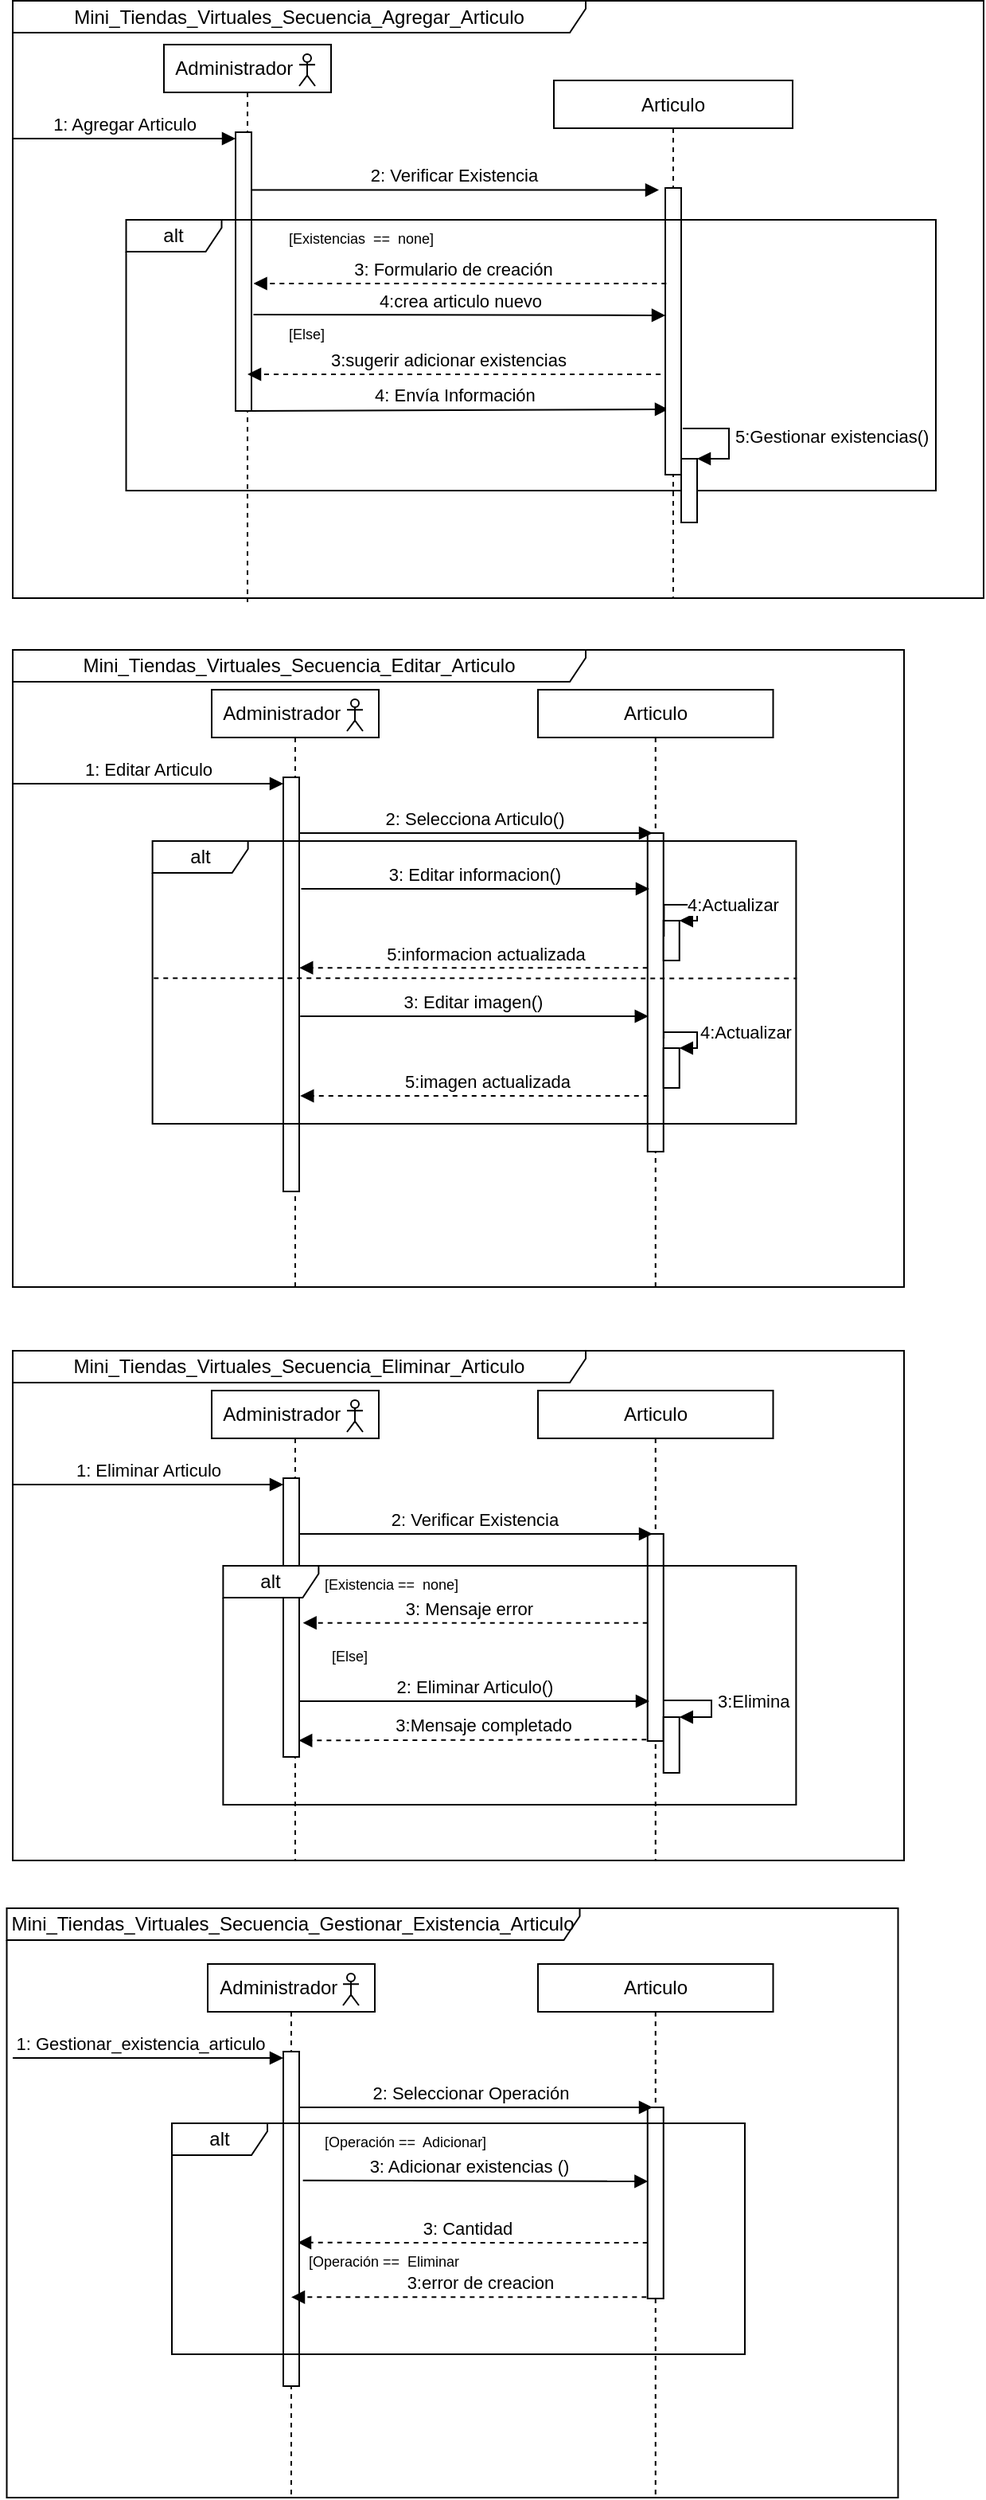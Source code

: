 <mxfile version="13.7.2" type="google"><diagram id="kgpKYQtTHZ0yAKxKKP6v" name="Page-1"><mxGraphModel dx="2300" dy="1491" grid="1" gridSize="10" guides="1" tooltips="1" connect="1" arrows="1" fold="1" page="1" pageScale="1" pageWidth="850" pageHeight="1100" math="0" shadow="0"><root><mxCell id="0"/><mxCell id="1" parent="0"/><mxCell id="sxR77kJp8zS8HjM41Ik7-35" value="Mini_Tiendas_Virtuales_Secuencia_Gestionar_Existencia_Articulo" style="shape=umlFrame;whiteSpace=wrap;html=1;width=360;height=20;" parent="1" vertex="1"><mxGeometry x="36.25" y="1230" width="560" height="370" as="geometry"/></mxCell><mxCell id="us_bsA3_9QtzQDAi-Ppt-20" value="Mini_Tiendas_Virtuales_Secuencia_Agregar_Articulo" style="shape=umlFrame;whiteSpace=wrap;html=1;width=360;height=20;" parent="1" vertex="1"><mxGeometry x="40" y="32.5" width="610" height="375" as="geometry"/></mxCell><mxCell id="us_bsA3_9QtzQDAi-Ppt-21" value="1: Agregar Articulo" style="html=1;verticalAlign=bottom;endArrow=block;" parent="1" edge="1"><mxGeometry width="80" relative="1" as="geometry"><mxPoint x="40" y="119" as="sourcePoint"/><mxPoint x="180" y="119" as="targetPoint"/></mxGeometry></mxCell><mxCell id="us_bsA3_9QtzQDAi-Ppt-22" value="Administrador&amp;nbsp; &amp;nbsp; &amp;nbsp;" style="shape=umlLifeline;perimeter=lifelinePerimeter;whiteSpace=wrap;html=1;container=1;collapsible=0;recursiveResize=0;outlineConnect=0;size=30;" parent="1" vertex="1"><mxGeometry x="135" y="60" width="105" height="350" as="geometry"/></mxCell><mxCell id="us_bsA3_9QtzQDAi-Ppt-23" value="" style="shape=umlActor;verticalLabelPosition=bottom;verticalAlign=top;html=1;" parent="us_bsA3_9QtzQDAi-Ppt-22" vertex="1"><mxGeometry x="85" y="6" width="10" height="20" as="geometry"/></mxCell><mxCell id="us_bsA3_9QtzQDAi-Ppt-28" value="2: Verificar Existencia" style="html=1;verticalAlign=bottom;endArrow=block;entryX=-0.4;entryY=0.007;entryDx=0;entryDy=0;entryPerimeter=0;" parent="1" source="us_bsA3_9QtzQDAi-Ppt-22" target="us_bsA3_9QtzQDAi-Ppt-83" edge="1"><mxGeometry width="80" relative="1" as="geometry"><mxPoint x="190" y="140" as="sourcePoint"/><mxPoint x="412" y="150" as="targetPoint"/><Array as="points"/></mxGeometry></mxCell><mxCell id="us_bsA3_9QtzQDAi-Ppt-36" value="" style="html=1;points=[];perimeter=orthogonalPerimeter;" parent="1" vertex="1"><mxGeometry x="180" y="115" width="10" height="175" as="geometry"/></mxCell><mxCell id="us_bsA3_9QtzQDAi-Ppt-43" value="[Existencias  ==  none]" style="text;strokeColor=none;fillColor=none;align=left;verticalAlign=top;spacingLeft=4;spacingRight=4;overflow=hidden;rotatable=0;points=[[0,0.5],[1,0.5]];portConstraint=eastwest;fontSize=9;" parent="1" vertex="1"><mxGeometry x="207.5" y="170" width="172.5" height="26" as="geometry"/></mxCell><mxCell id="us_bsA3_9QtzQDAi-Ppt-38" value="[Else]" style="text;strokeColor=none;fillColor=none;align=left;verticalAlign=top;spacingLeft=4;spacingRight=4;overflow=hidden;rotatable=0;points=[[0,0.5],[1,0.5]];portConstraint=eastwest;fontSize=9;" parent="1" vertex="1"><mxGeometry x="207.5" y="230" width="35.5" height="30" as="geometry"/></mxCell><mxCell id="us_bsA3_9QtzQDAi-Ppt-49" value="3:sugerir adicionar existencias&amp;nbsp;" style="html=1;verticalAlign=bottom;endArrow=block;dashed=1;exitX=-0.3;exitY=0.65;exitDx=0;exitDy=0;exitPerimeter=0;" parent="1" source="us_bsA3_9QtzQDAi-Ppt-83" target="us_bsA3_9QtzQDAi-Ppt-22" edge="1"><mxGeometry x="0.023" width="80" relative="1" as="geometry"><mxPoint x="449" y="263" as="sourcePoint"/><mxPoint x="190" y="281" as="targetPoint"/><mxPoint as="offset"/><Array as="points"/></mxGeometry></mxCell><mxCell id="us_bsA3_9QtzQDAi-Ppt-50" value="Mini_Tiendas_Virtuales_Secuencia_Editar_Articulo" style="shape=umlFrame;whiteSpace=wrap;html=1;width=360;height=20;" parent="1" vertex="1"><mxGeometry x="40" y="440" width="560" height="400" as="geometry"/></mxCell><mxCell id="us_bsA3_9QtzQDAi-Ppt-51" value="1: Editar Articulo" style="html=1;verticalAlign=bottom;endArrow=block;" parent="1" edge="1"><mxGeometry width="80" relative="1" as="geometry"><mxPoint x="40" y="524" as="sourcePoint"/><mxPoint x="210" y="524" as="targetPoint"/></mxGeometry></mxCell><mxCell id="us_bsA3_9QtzQDAi-Ppt-52" value="Administrador&amp;nbsp; &amp;nbsp; &amp;nbsp;" style="shape=umlLifeline;perimeter=lifelinePerimeter;whiteSpace=wrap;html=1;container=1;collapsible=0;recursiveResize=0;outlineConnect=0;size=30;" parent="1" vertex="1"><mxGeometry x="165" y="465" width="105" height="375" as="geometry"/></mxCell><mxCell id="us_bsA3_9QtzQDAi-Ppt-53" value="" style="shape=umlActor;verticalLabelPosition=bottom;verticalAlign=top;html=1;" parent="us_bsA3_9QtzQDAi-Ppt-52" vertex="1"><mxGeometry x="85" y="6" width="10" height="20" as="geometry"/></mxCell><mxCell id="us_bsA3_9QtzQDAi-Ppt-54" value="Articulo" style="shape=umlLifeline;perimeter=lifelinePerimeter;whiteSpace=wrap;html=1;container=1;collapsible=0;recursiveResize=0;outlineConnect=0;size=30;" parent="1" vertex="1"><mxGeometry x="370" y="465" width="147.75" height="375" as="geometry"/></mxCell><mxCell id="us_bsA3_9QtzQDAi-Ppt-55" value="" style="html=1;points=[];perimeter=orthogonalPerimeter;" parent="us_bsA3_9QtzQDAi-Ppt-54" vertex="1"><mxGeometry x="68.87" y="90" width="10" height="200" as="geometry"/></mxCell><mxCell id="sxR77kJp8zS8HjM41Ik7-22" value="" style="html=1;points=[];perimeter=orthogonalPerimeter;" parent="us_bsA3_9QtzQDAi-Ppt-54" vertex="1"><mxGeometry x="78.87" y="145" width="10" height="25" as="geometry"/></mxCell><mxCell id="sxR77kJp8zS8HjM41Ik7-23" value="4:Actualizar" style="edgeStyle=orthogonalEdgeStyle;html=1;align=left;spacingLeft=2;endArrow=block;rounded=0;entryX=1;entryY=0;exitX=1.029;exitY=0.325;exitDx=0;exitDy=0;exitPerimeter=0;" parent="us_bsA3_9QtzQDAi-Ppt-54" source="us_bsA3_9QtzQDAi-Ppt-55" target="sxR77kJp8zS8HjM41Ik7-22" edge="1"><mxGeometry relative="1" as="geometry"><mxPoint x="84" y="135" as="sourcePoint"/><Array as="points"><mxPoint x="79" y="135"/><mxPoint x="100" y="135"/><mxPoint x="100" y="145"/></Array></mxGeometry></mxCell><mxCell id="sxR77kJp8zS8HjM41Ik7-30" value="" style="html=1;points=[];perimeter=orthogonalPerimeter;" parent="us_bsA3_9QtzQDAi-Ppt-54" vertex="1"><mxGeometry x="78.87" y="225" width="10" height="25" as="geometry"/></mxCell><mxCell id="sxR77kJp8zS8HjM41Ik7-31" value="4:Actualizar" style="edgeStyle=orthogonalEdgeStyle;html=1;align=left;spacingLeft=2;endArrow=block;rounded=0;entryX=1;entryY=0;exitX=1.008;exitY=0.645;exitDx=0;exitDy=0;exitPerimeter=0;" parent="us_bsA3_9QtzQDAi-Ppt-54" source="us_bsA3_9QtzQDAi-Ppt-55" target="sxR77kJp8zS8HjM41Ik7-30" edge="1"><mxGeometry relative="1" as="geometry"><mxPoint x="84" y="220" as="sourcePoint"/><Array as="points"><mxPoint x="79" y="215"/><mxPoint x="100" y="215"/><mxPoint x="100" y="225"/></Array></mxGeometry></mxCell><mxCell id="us_bsA3_9QtzQDAi-Ppt-56" value="2: Selecciona Articulo()" style="html=1;verticalAlign=bottom;endArrow=block;" parent="1" source="us_bsA3_9QtzQDAi-Ppt-52" edge="1"><mxGeometry width="80" relative="1" as="geometry"><mxPoint x="220" y="545" as="sourcePoint"/><mxPoint x="442.0" y="555" as="targetPoint"/><Array as="points"/></mxGeometry></mxCell><mxCell id="us_bsA3_9QtzQDAi-Ppt-58" value="" style="html=1;points=[];perimeter=orthogonalPerimeter;" parent="1" vertex="1"><mxGeometry x="210" y="520" width="10" height="260" as="geometry"/></mxCell><mxCell id="us_bsA3_9QtzQDAi-Ppt-63" value="5:informacion actualizada" style="html=1;verticalAlign=bottom;endArrow=block;dashed=1;entryX=1.012;entryY=0.46;entryDx=0;entryDy=0;entryPerimeter=0;" parent="1" source="us_bsA3_9QtzQDAi-Ppt-55" target="us_bsA3_9QtzQDAi-Ppt-58" edge="1"><mxGeometry x="-0.071" width="80" relative="1" as="geometry"><mxPoint x="438" y="630" as="sourcePoint"/><mxPoint x="217" y="620" as="targetPoint"/><mxPoint as="offset"/><Array as="points"/></mxGeometry></mxCell><mxCell id="us_bsA3_9QtzQDAi-Ppt-65" value="Mini_Tiendas_Virtuales_Secuencia_Eliminar_Articulo" style="shape=umlFrame;whiteSpace=wrap;html=1;width=360;height=20;" parent="1" vertex="1"><mxGeometry x="40" y="880" width="560" height="320" as="geometry"/></mxCell><mxCell id="us_bsA3_9QtzQDAi-Ppt-66" value="1: Eliminar Articulo" style="html=1;verticalAlign=bottom;endArrow=block;" parent="1" edge="1"><mxGeometry width="80" relative="1" as="geometry"><mxPoint x="40" y="964" as="sourcePoint"/><mxPoint x="210" y="964" as="targetPoint"/></mxGeometry></mxCell><mxCell id="us_bsA3_9QtzQDAi-Ppt-67" value="Administrador&amp;nbsp; &amp;nbsp; &amp;nbsp;" style="shape=umlLifeline;perimeter=lifelinePerimeter;whiteSpace=wrap;html=1;container=1;collapsible=0;recursiveResize=0;outlineConnect=0;size=30;" parent="1" vertex="1"><mxGeometry x="165" y="905" width="105" height="295" as="geometry"/></mxCell><mxCell id="us_bsA3_9QtzQDAi-Ppt-68" value="" style="shape=umlActor;verticalLabelPosition=bottom;verticalAlign=top;html=1;" parent="us_bsA3_9QtzQDAi-Ppt-67" vertex="1"><mxGeometry x="85" y="6" width="10" height="20" as="geometry"/></mxCell><mxCell id="us_bsA3_9QtzQDAi-Ppt-69" value="Articulo" style="shape=umlLifeline;perimeter=lifelinePerimeter;whiteSpace=wrap;html=1;container=1;collapsible=0;recursiveResize=0;outlineConnect=0;size=30;" parent="1" vertex="1"><mxGeometry x="370" y="905" width="147.75" height="295" as="geometry"/></mxCell><mxCell id="us_bsA3_9QtzQDAi-Ppt-70" value="" style="html=1;points=[];perimeter=orthogonalPerimeter;" parent="us_bsA3_9QtzQDAi-Ppt-69" vertex="1"><mxGeometry x="68.87" y="90" width="10" height="130" as="geometry"/></mxCell><mxCell id="Yc53pzg7s7blSO0_QBGj-3" value="" style="html=1;points=[];perimeter=orthogonalPerimeter;" parent="us_bsA3_9QtzQDAi-Ppt-69" vertex="1"><mxGeometry x="78.87" y="205" width="10" height="35" as="geometry"/></mxCell><mxCell id="Yc53pzg7s7blSO0_QBGj-4" value="3:Elimina" style="edgeStyle=orthogonalEdgeStyle;html=1;align=left;spacingLeft=2;endArrow=block;rounded=0;entryX=1;entryY=0;exitX=1.037;exitY=0.804;exitDx=0;exitDy=0;exitPerimeter=0;" parent="us_bsA3_9QtzQDAi-Ppt-69" source="us_bsA3_9QtzQDAi-Ppt-70" target="Yc53pzg7s7blSO0_QBGj-3" edge="1"><mxGeometry relative="1" as="geometry"><mxPoint x="84" y="195" as="sourcePoint"/><Array as="points"><mxPoint x="109" y="195"/><mxPoint x="109" y="205"/></Array></mxGeometry></mxCell><mxCell id="us_bsA3_9QtzQDAi-Ppt-71" value="2: Verificar Existencia" style="html=1;verticalAlign=bottom;endArrow=block;" parent="1" source="us_bsA3_9QtzQDAi-Ppt-67" edge="1"><mxGeometry width="80" relative="1" as="geometry"><mxPoint x="220" y="985" as="sourcePoint"/><mxPoint x="442.0" y="995" as="targetPoint"/><Array as="points"/></mxGeometry></mxCell><mxCell id="us_bsA3_9QtzQDAi-Ppt-72" value="3: Mensaje error&amp;nbsp;" style="html=1;verticalAlign=bottom;endArrow=block;dashed=1;entryX=1.233;entryY=0.519;entryDx=0;entryDy=0;entryPerimeter=0;" parent="1" source="us_bsA3_9QtzQDAi-Ppt-70" target="us_bsA3_9QtzQDAi-Ppt-73" edge="1"><mxGeometry x="0.021" width="80" relative="1" as="geometry"><mxPoint x="390" y="1048" as="sourcePoint"/><mxPoint x="223" y="1039" as="targetPoint"/><mxPoint as="offset"/><Array as="points"/></mxGeometry></mxCell><mxCell id="us_bsA3_9QtzQDAi-Ppt-73" value="" style="html=1;points=[];perimeter=orthogonalPerimeter;" parent="1" vertex="1"><mxGeometry x="210" y="960" width="10" height="175" as="geometry"/></mxCell><mxCell id="us_bsA3_9QtzQDAi-Ppt-75" value="[Existencia ==  none]" style="text;strokeColor=none;fillColor=none;align=left;verticalAlign=top;spacingLeft=4;spacingRight=4;overflow=hidden;rotatable=0;points=[[0,0.5],[1,0.5]];portConstraint=eastwest;fontSize=9;" parent="1" vertex="1"><mxGeometry x="230" y="1015" width="172.5" height="26" as="geometry"/></mxCell><mxCell id="us_bsA3_9QtzQDAi-Ppt-76" value="[Else]" style="text;strokeColor=none;fillColor=none;align=left;verticalAlign=top;spacingLeft=4;spacingRight=4;overflow=hidden;rotatable=0;points=[[0,0.5],[1,0.5]];portConstraint=eastwest;fontSize=9;" parent="1" vertex="1"><mxGeometry x="234.5" y="1060" width="35.5" height="20" as="geometry"/></mxCell><mxCell id="us_bsA3_9QtzQDAi-Ppt-77" value="alt" style="shape=umlFrame;whiteSpace=wrap;html=1;width=60;height=20;" parent="1" vertex="1"><mxGeometry x="172.19" y="1015" width="360" height="150" as="geometry"/></mxCell><mxCell id="us_bsA3_9QtzQDAi-Ppt-78" value="3:Mensaje completado&amp;nbsp;" style="html=1;verticalAlign=bottom;endArrow=block;dashed=1;exitX=-0.07;exitY=0.993;exitDx=0;exitDy=0;exitPerimeter=0;entryX=0.96;entryY=0.941;entryDx=0;entryDy=0;entryPerimeter=0;" parent="1" source="us_bsA3_9QtzQDAi-Ppt-70" target="us_bsA3_9QtzQDAi-Ppt-73" edge="1"><mxGeometry x="-0.071" width="80" relative="1" as="geometry"><mxPoint x="440.37" y="1100.9" as="sourcePoint"/><mxPoint x="220" y="1120" as="targetPoint"/><mxPoint as="offset"/><Array as="points"/></mxGeometry></mxCell><mxCell id="us_bsA3_9QtzQDAi-Ppt-82" value="Articulo" style="shape=umlLifeline;perimeter=lifelinePerimeter;whiteSpace=wrap;html=1;container=1;collapsible=0;recursiveResize=0;outlineConnect=0;size=30;" parent="1" vertex="1"><mxGeometry x="380" y="82.5" width="150" height="325" as="geometry"/></mxCell><mxCell id="bmXrscHFCXIMSKPOVgR4-1" value="4: Envía Información&amp;nbsp;" style="html=1;verticalAlign=bottom;endArrow=block;entryX=0.2;entryY=0.772;entryDx=0;entryDy=0;entryPerimeter=0;exitX=0.9;exitY=1;exitDx=0;exitDy=0;exitPerimeter=0;" parent="1" source="us_bsA3_9QtzQDAi-Ppt-36" target="us_bsA3_9QtzQDAi-Ppt-83" edge="1"><mxGeometry x="-0.011" width="80" relative="1" as="geometry"><mxPoint x="200" y="295" as="sourcePoint"/><mxPoint x="467.56" y="210" as="targetPoint"/><Array as="points"/><mxPoint as="offset"/></mxGeometry></mxCell><mxCell id="us_bsA3_9QtzQDAi-Ppt-83" value="" style="html=1;points=[];perimeter=orthogonalPerimeter;" parent="1" vertex="1"><mxGeometry x="450" y="150" width="10" height="180" as="geometry"/></mxCell><mxCell id="us_bsA3_9QtzQDAi-Ppt-25" value="alt" style="shape=umlFrame;whiteSpace=wrap;html=1;width=60;height=20;" parent="1" vertex="1"><mxGeometry x="111.25" y="170" width="508.75" height="170" as="geometry"/></mxCell><mxCell id="sxR77kJp8zS8HjM41Ik7-4" value="4:crea articulo nuevo" style="html=1;verticalAlign=bottom;endArrow=block;" parent="1" edge="1"><mxGeometry width="80" relative="1" as="geometry"><mxPoint x="191.25" y="229.5" as="sourcePoint"/><mxPoint x="450" y="230" as="targetPoint"/><Array as="points"/></mxGeometry></mxCell><mxCell id="sxR77kJp8zS8HjM41Ik7-17" value="" style="html=1;points=[];perimeter=orthogonalPerimeter;" parent="1" vertex="1"><mxGeometry x="460" y="320" width="10" height="40" as="geometry"/></mxCell><mxCell id="sxR77kJp8zS8HjM41Ik7-18" value="5:Gestionar existencias()" style="edgeStyle=orthogonalEdgeStyle;html=1;align=left;spacingLeft=2;endArrow=block;rounded=0;entryX=1;entryY=0;exitX=1.1;exitY=0.839;exitDx=0;exitDy=0;exitPerimeter=0;" parent="1" source="us_bsA3_9QtzQDAi-Ppt-83" target="sxR77kJp8zS8HjM41Ik7-17" edge="1"><mxGeometry relative="1" as="geometry"><mxPoint x="465" y="310" as="sourcePoint"/><Array as="points"><mxPoint x="490" y="301"/><mxPoint x="490" y="320"/></Array></mxGeometry></mxCell><mxCell id="sxR77kJp8zS8HjM41Ik7-20" value="3: Formulario de creación&amp;nbsp;" style="html=1;verticalAlign=bottom;endArrow=block;dashed=1;exitX=-0.3;exitY=0.65;exitDx=0;exitDy=0;exitPerimeter=0;" parent="1" edge="1"><mxGeometry x="0.023" width="80" relative="1" as="geometry"><mxPoint x="450.65" y="210" as="sourcePoint"/><mxPoint x="191.25" y="210" as="targetPoint"/><mxPoint as="offset"/><Array as="points"/></mxGeometry></mxCell><mxCell id="sxR77kJp8zS8HjM41Ik7-21" value="3: Editar informacion()" style="html=1;verticalAlign=bottom;endArrow=block;" parent="1" edge="1"><mxGeometry x="-0.006" width="80" relative="1" as="geometry"><mxPoint x="221.25" y="590" as="sourcePoint"/><mxPoint x="440" y="590" as="targetPoint"/><Array as="points"/><mxPoint as="offset"/></mxGeometry></mxCell><mxCell id="sxR77kJp8zS8HjM41Ik7-24" value="alt" style="shape=umlFrame;whiteSpace=wrap;html=1;width=60;height=20;" parent="1" vertex="1"><mxGeometry x="127.81" y="560" width="404.38" height="177.5" as="geometry"/></mxCell><mxCell id="sxR77kJp8zS8HjM41Ik7-26" value="3: Editar imagen()" style="html=1;verticalAlign=bottom;endArrow=block;" parent="1" edge="1"><mxGeometry x="-0.006" width="80" relative="1" as="geometry"><mxPoint x="220.63" y="670" as="sourcePoint"/><mxPoint x="439.38" y="670" as="targetPoint"/><Array as="points"/><mxPoint as="offset"/></mxGeometry></mxCell><mxCell id="sxR77kJp8zS8HjM41Ik7-33" value="5:imagen actualizada" style="html=1;verticalAlign=bottom;endArrow=block;dashed=1;entryX=1.012;entryY=0.46;entryDx=0;entryDy=0;entryPerimeter=0;" parent="1" edge="1"><mxGeometry x="-0.071" width="80" relative="1" as="geometry"><mxPoint x="439.38" y="720.0" as="sourcePoint"/><mxPoint x="220.63" y="720.0" as="targetPoint"/><mxPoint as="offset"/><Array as="points"/></mxGeometry></mxCell><mxCell id="sxR77kJp8zS8HjM41Ik7-34" value="" style="endArrow=none;dashed=1;endFill=0;endSize=12;html=1;exitX=0.002;exitY=0.485;exitDx=0;exitDy=0;exitPerimeter=0;entryX=1.001;entryY=0.486;entryDx=0;entryDy=0;entryPerimeter=0;" parent="1" source="sxR77kJp8zS8HjM41Ik7-24" target="sxR77kJp8zS8HjM41Ik7-24" edge="1"><mxGeometry width="160" relative="1" as="geometry"><mxPoint x="130" y="650" as="sourcePoint"/><mxPoint x="290" y="650" as="targetPoint"/></mxGeometry></mxCell><mxCell id="sxR77kJp8zS8HjM41Ik7-36" value="1: Gestionar_existencia_articulo" style="html=1;verticalAlign=bottom;endArrow=block;" parent="1" edge="1"><mxGeometry x="-0.059" width="80" relative="1" as="geometry"><mxPoint x="40" y="1324" as="sourcePoint"/><mxPoint x="210.0" y="1324" as="targetPoint"/><mxPoint as="offset"/></mxGeometry></mxCell><mxCell id="sxR77kJp8zS8HjM41Ik7-37" value="Administrador&amp;nbsp; &amp;nbsp; &amp;nbsp;" style="shape=umlLifeline;perimeter=lifelinePerimeter;whiteSpace=wrap;html=1;container=1;collapsible=0;recursiveResize=0;outlineConnect=0;size=30;" parent="1" vertex="1"><mxGeometry x="162.5" y="1265" width="105" height="335" as="geometry"/></mxCell><mxCell id="sxR77kJp8zS8HjM41Ik7-38" value="" style="shape=umlActor;verticalLabelPosition=bottom;verticalAlign=top;html=1;" parent="sxR77kJp8zS8HjM41Ik7-37" vertex="1"><mxGeometry x="85" y="6" width="10" height="20" as="geometry"/></mxCell><mxCell id="sxR77kJp8zS8HjM41Ik7-39" value="Articulo" style="shape=umlLifeline;perimeter=lifelinePerimeter;whiteSpace=wrap;html=1;container=1;collapsible=0;recursiveResize=0;outlineConnect=0;size=30;" parent="1" vertex="1"><mxGeometry x="370" y="1265" width="147.75" height="335" as="geometry"/></mxCell><mxCell id="sxR77kJp8zS8HjM41Ik7-40" value="" style="html=1;points=[];perimeter=orthogonalPerimeter;" parent="sxR77kJp8zS8HjM41Ik7-39" vertex="1"><mxGeometry x="68.87" y="90" width="10" height="120" as="geometry"/></mxCell><mxCell id="sxR77kJp8zS8HjM41Ik7-41" value="2: Seleccionar Operación&amp;nbsp;" style="html=1;verticalAlign=bottom;endArrow=block;" parent="1" source="sxR77kJp8zS8HjM41Ik7-37" edge="1"><mxGeometry width="80" relative="1" as="geometry"><mxPoint x="220" y="1345" as="sourcePoint"/><mxPoint x="442.0" y="1355" as="targetPoint"/><Array as="points"/></mxGeometry></mxCell><mxCell id="sxR77kJp8zS8HjM41Ik7-42" value="3: Cantidad&amp;nbsp;" style="html=1;verticalAlign=bottom;endArrow=block;dashed=1;entryX=0.9;entryY=0.571;entryDx=0;entryDy=0;entryPerimeter=0;" parent="1" source="sxR77kJp8zS8HjM41Ik7-40" target="sxR77kJp8zS8HjM41Ik7-43" edge="1"><mxGeometry x="0.021" width="80" relative="1" as="geometry"><mxPoint x="390" y="1408" as="sourcePoint"/><mxPoint x="250" y="1440" as="targetPoint"/><mxPoint as="offset"/><Array as="points"><mxPoint x="330" y="1440"/></Array></mxGeometry></mxCell><mxCell id="sxR77kJp8zS8HjM41Ik7-43" value="" style="html=1;points=[];perimeter=orthogonalPerimeter;" parent="1" vertex="1"><mxGeometry x="210" y="1320" width="10" height="210" as="geometry"/></mxCell><mxCell id="sxR77kJp8zS8HjM41Ik7-47" value="alt" style="shape=umlFrame;whiteSpace=wrap;html=1;width=60;height=20;" parent="1" vertex="1"><mxGeometry x="140" y="1365" width="360" height="145" as="geometry"/></mxCell><mxCell id="sxR77kJp8zS8HjM41Ik7-48" value="3:error de creacion&amp;nbsp;" style="html=1;verticalAlign=bottom;endArrow=block;dashed=1;exitX=-0.07;exitY=0.993;exitDx=0;exitDy=0;exitPerimeter=0;" parent="1" source="sxR77kJp8zS8HjM41Ik7-40" target="sxR77kJp8zS8HjM41Ik7-37" edge="1"><mxGeometry x="-0.071" width="80" relative="1" as="geometry"><mxPoint x="440.37" y="1460.9" as="sourcePoint"/><mxPoint x="217.167" y="1460.9" as="targetPoint"/><mxPoint as="offset"/></mxGeometry></mxCell><mxCell id="sxR77kJp8zS8HjM41Ik7-45" value="[Operación ==  Adicionar]" style="text;strokeColor=none;fillColor=none;align=left;verticalAlign=top;spacingLeft=4;spacingRight=4;overflow=hidden;rotatable=0;points=[[0,0.5],[1,0.5]];portConstraint=eastwest;fontSize=9;" parent="1" vertex="1"><mxGeometry x="230" y="1365" width="172.5" height="26" as="geometry"/></mxCell><mxCell id="sxR77kJp8zS8HjM41Ik7-50" value="[Operación ==  Eliminar" style="text;strokeColor=none;fillColor=none;align=left;verticalAlign=top;spacingLeft=4;spacingRight=4;overflow=hidden;rotatable=0;points=[[0,0.5],[1,0.5]];portConstraint=eastwest;fontSize=9;" parent="1" vertex="1"><mxGeometry x="220" y="1440" width="172.5" height="20" as="geometry"/></mxCell><mxCell id="sxR77kJp8zS8HjM41Ik7-52" value="3: Adicionar existencias ()&amp;nbsp;" style="html=1;verticalAlign=bottom;endArrow=block;exitX=1.233;exitY=0.385;exitDx=0;exitDy=0;exitPerimeter=0;entryX=0.033;entryY=0.387;entryDx=0;entryDy=0;entryPerimeter=0;" parent="1" source="sxR77kJp8zS8HjM41Ik7-43" target="sxR77kJp8zS8HjM41Ik7-40" edge="1"><mxGeometry x="-0.021" width="80" relative="1" as="geometry"><mxPoint x="219.997" y="1410" as="sourcePoint"/><mxPoint x="430" y="1403" as="targetPoint"/><Array as="points"/><mxPoint as="offset"/></mxGeometry></mxCell><mxCell id="Yc53pzg7s7blSO0_QBGj-2" value="2: Eliminar Articulo()" style="html=1;verticalAlign=bottom;endArrow=block;" parent="1" edge="1"><mxGeometry width="80" relative="1" as="geometry"><mxPoint x="220.0" y="1100" as="sourcePoint"/><mxPoint x="440" y="1100" as="targetPoint"/><Array as="points"/></mxGeometry></mxCell></root></mxGraphModel></diagram></mxfile>